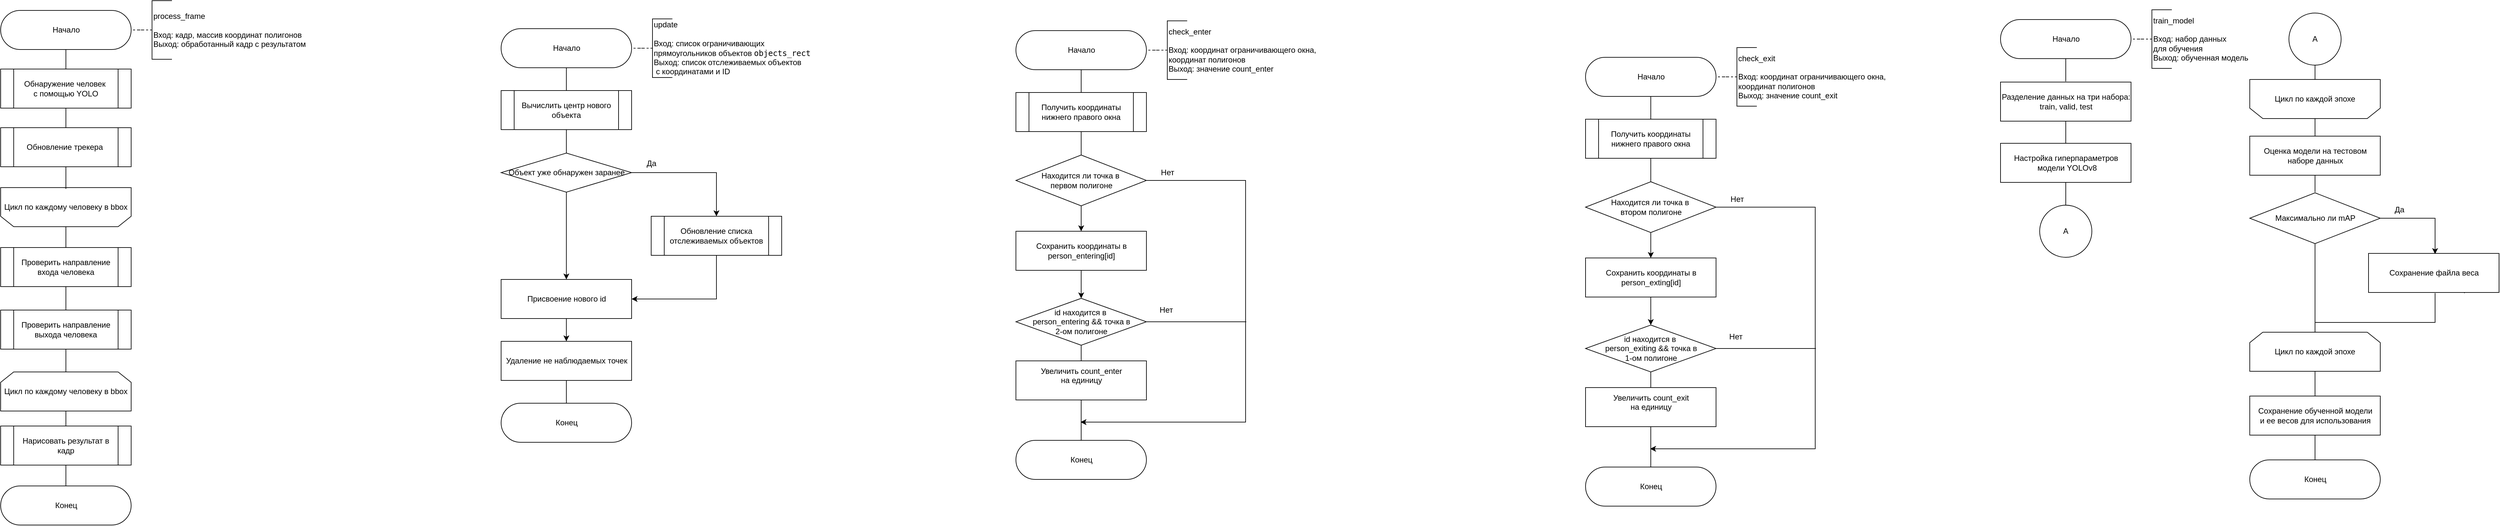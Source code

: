 <mxfile version="26.2.12">
  <diagram name="Page-1" id="qE2UqkFCbx_R0htO_TXS">
    <mxGraphModel dx="1904" dy="1001" grid="0" gridSize="10" guides="1" tooltips="1" connect="1" arrows="1" fold="1" page="1" pageScale="1" pageWidth="827" pageHeight="1169" math="0" shadow="0">
      <root>
        <mxCell id="0" />
        <mxCell id="1" parent="0" />
        <mxCell id="5S47eN_YAXZxguMYoJv3-2" style="edgeStyle=none;html=1;exitX=0.5;exitY=0.5;exitDx=0;exitDy=30;exitPerimeter=0;entryX=0.5;entryY=0;entryDx=0;entryDy=0;endArrow=none;endFill=0;" parent="1" source="5S47eN_YAXZxguMYoJv3-3" edge="1">
          <mxGeometry relative="1" as="geometry">
            <mxPoint x="401" y="188" as="targetPoint" />
          </mxGeometry>
        </mxCell>
        <mxCell id="5S47eN_YAXZxguMYoJv3-3" value="Начало" style="html=1;dashed=0;whitespace=wrap;shape=mxgraph.dfd.start" parent="1" vertex="1">
          <mxGeometry x="301" y="98" width="200" height="60" as="geometry" />
        </mxCell>
        <mxCell id="5S47eN_YAXZxguMYoJv3-4" value="" style="edgeStyle=orthogonalEdgeStyle;rounded=0;orthogonalLoop=1;jettySize=auto;html=1;endArrow=none;endFill=0;dashed=1;" parent="1" source="5S47eN_YAXZxguMYoJv3-5" target="5S47eN_YAXZxguMYoJv3-3" edge="1">
          <mxGeometry relative="1" as="geometry" />
        </mxCell>
        <mxCell id="5S47eN_YAXZxguMYoJv3-5" value="process_frame&lt;br&gt;&lt;br&gt;Вход: кадр, массив координат полигонов&lt;br&gt;Выход: обработанный кадр с результатом" style="html=1;dashed=0;whitespace=wrap;shape=partialRectangle;right=0;align=left;" parent="1" vertex="1">
          <mxGeometry x="533" y="83" width="30" height="90" as="geometry" />
        </mxCell>
        <mxCell id="5S47eN_YAXZxguMYoJv3-6" style="edgeStyle=none;html=1;exitX=0.5;exitY=1;exitDx=0;exitDy=0;entryX=0.5;entryY=0;entryDx=0;entryDy=0;endArrow=none;endFill=0;" parent="1" edge="1">
          <mxGeometry relative="1" as="geometry">
            <mxPoint x="401" y="248" as="sourcePoint" />
            <mxPoint x="401" y="278" as="targetPoint" />
          </mxGeometry>
        </mxCell>
        <mxCell id="5S47eN_YAXZxguMYoJv3-10" style="edgeStyle=orthogonalEdgeStyle;rounded=0;orthogonalLoop=1;jettySize=auto;html=1;exitX=1;exitY=0.5;exitDx=0;exitDy=0;endArrow=classic;endFill=1;entryX=0.5;entryY=0;entryDx=0;entryDy=0;" parent="1" source="5S47eN_YAXZxguMYoJv3-12" target="5S47eN_YAXZxguMYoJv3-48" edge="1">
          <mxGeometry relative="1" as="geometry">
            <mxPoint x="1326" y="406" as="targetPoint" />
          </mxGeometry>
        </mxCell>
        <mxCell id="5S47eN_YAXZxguMYoJv3-11" style="edgeStyle=orthogonalEdgeStyle;html=1;exitX=0.5;exitY=1;exitDx=0;exitDy=0;entryX=0.5;entryY=0;entryDx=0;entryDy=0;endArrow=classic;endFill=1;rounded=0;" parent="1" source="5S47eN_YAXZxguMYoJv3-12" target="5S47eN_YAXZxguMYoJv3-19" edge="1">
          <mxGeometry relative="1" as="geometry" />
        </mxCell>
        <mxCell id="5S47eN_YAXZxguMYoJv3-12" value="Объект уже обнаружен заранее" style="shape=rhombus;html=1;dashed=0;whitespace=wrap;perimeter=rhombusPerimeter;" parent="1" vertex="1">
          <mxGeometry x="1068" y="317" width="200" height="60" as="geometry" />
        </mxCell>
        <mxCell id="5S47eN_YAXZxguMYoJv3-13" value="Да" style="text;html=1;align=center;verticalAlign=middle;resizable=0;points=[];autosize=1;strokeColor=none;" parent="1" vertex="1">
          <mxGeometry x="1283" y="323" width="30" height="20" as="geometry" />
        </mxCell>
        <mxCell id="5S47eN_YAXZxguMYoJv3-19" value="Присвоение нового id" style="html=1;dashed=0;whitespace=wrap;" parent="1" vertex="1">
          <mxGeometry x="1068" y="511" width="200" height="60" as="geometry" />
        </mxCell>
        <mxCell id="5S47eN_YAXZxguMYoJv3-20" style="edgeStyle=orthogonalEdgeStyle;rounded=0;html=1;exitX=0.5;exitY=0;exitDx=0;exitDy=0;entryX=0.5;entryY=0;entryDx=0;entryDy=0;endArrow=none;endFill=0;" parent="1" source="5S47eN_YAXZxguMYoJv3-21" target="5S47eN_YAXZxguMYoJv3-24" edge="1">
          <mxGeometry relative="1" as="geometry" />
        </mxCell>
        <mxCell id="5S47eN_YAXZxguMYoJv3-21" value="Цикл по каждому человеку в bbox" style="shape=loopLimit;whiteSpace=wrap;html=1;strokeWidth=1;direction=west;" parent="1" vertex="1">
          <mxGeometry x="301" y="370" width="200" height="60" as="geometry" />
        </mxCell>
        <mxCell id="5S47eN_YAXZxguMYoJv3-22" value="Конец" style="html=1;dashed=0;whitespace=wrap;shape=mxgraph.dfd.start" parent="1" vertex="1">
          <mxGeometry x="301" y="828" width="200" height="60" as="geometry" />
        </mxCell>
        <mxCell id="5S47eN_YAXZxguMYoJv3-23" style="edgeStyle=orthogonalEdgeStyle;rounded=0;html=1;exitX=0.5;exitY=1;exitDx=0;exitDy=0;entryX=0.5;entryY=0;entryDx=0;entryDy=0;endArrow=none;endFill=0;" parent="1" source="5S47eN_YAXZxguMYoJv3-24" target="5S47eN_YAXZxguMYoJv3-26" edge="1">
          <mxGeometry relative="1" as="geometry" />
        </mxCell>
        <mxCell id="5S47eN_YAXZxguMYoJv3-24" value="Проверить направление&lt;div&gt;входа человека&lt;/div&gt;" style="shape=process;whiteSpace=wrap;html=1;backgroundOutline=1;" parent="1" vertex="1">
          <mxGeometry x="301" y="462" width="200" height="60" as="geometry" />
        </mxCell>
        <mxCell id="5S47eN_YAXZxguMYoJv3-25" style="edgeStyle=orthogonalEdgeStyle;rounded=0;html=1;exitX=0.5;exitY=1;exitDx=0;exitDy=0;endArrow=none;endFill=0;" parent="1" source="5S47eN_YAXZxguMYoJv3-26" edge="1">
          <mxGeometry relative="1" as="geometry">
            <mxPoint x="401" y="828" as="targetPoint" />
          </mxGeometry>
        </mxCell>
        <mxCell id="5S47eN_YAXZxguMYoJv3-26" value="Цикл по каждому человеку в bbox" style="shape=loopLimit;whiteSpace=wrap;html=1;direction=east" parent="1" vertex="1">
          <mxGeometry x="301" y="653" width="200" height="60" as="geometry" />
        </mxCell>
        <mxCell id="5S47eN_YAXZxguMYoJv3-32" value="Обнаружение человек&amp;nbsp;&lt;div&gt;с помощью YOLO&lt;/div&gt;" style="shape=process;whiteSpace=wrap;html=1;backgroundOutline=1;" parent="1" vertex="1">
          <mxGeometry x="301" y="188" width="200" height="60" as="geometry" />
        </mxCell>
        <mxCell id="5S47eN_YAXZxguMYoJv3-33" value="Обновление трекера&amp;nbsp;" style="shape=process;whiteSpace=wrap;html=1;backgroundOutline=1;" parent="1" vertex="1">
          <mxGeometry x="301" y="278" width="200" height="60" as="geometry" />
        </mxCell>
        <mxCell id="5S47eN_YAXZxguMYoJv3-35" value="Вычислить центр нового объекта" style="shape=process;whiteSpace=wrap;html=1;backgroundOutline=1;" parent="1" vertex="1">
          <mxGeometry x="1068" y="221" width="200" height="60" as="geometry" />
        </mxCell>
        <mxCell id="5S47eN_YAXZxguMYoJv3-36" value="Проверить направление&lt;div&gt;выхода человека&lt;/div&gt;" style="shape=process;whiteSpace=wrap;html=1;backgroundOutline=1;" parent="1" vertex="1">
          <mxGeometry x="301" y="558" width="200" height="60" as="geometry" />
        </mxCell>
        <mxCell id="5S47eN_YAXZxguMYoJv3-37" value="Нарисовать результат в кадр" style="shape=process;whiteSpace=wrap;html=1;backgroundOutline=1;" parent="1" vertex="1">
          <mxGeometry x="301" y="736" width="200" height="60" as="geometry" />
        </mxCell>
        <mxCell id="5S47eN_YAXZxguMYoJv3-40" value="Начало" style="html=1;dashed=0;whitespace=wrap;shape=mxgraph.dfd.start" parent="1" vertex="1">
          <mxGeometry x="1068" y="126" width="200" height="60" as="geometry" />
        </mxCell>
        <mxCell id="5S47eN_YAXZxguMYoJv3-41" value="" style="edgeStyle=orthogonalEdgeStyle;rounded=0;orthogonalLoop=1;jettySize=auto;html=1;endArrow=none;endFill=0;dashed=1;" parent="1" source="5S47eN_YAXZxguMYoJv3-42" target="5S47eN_YAXZxguMYoJv3-40" edge="1">
          <mxGeometry relative="1" as="geometry" />
        </mxCell>
        <mxCell id="5S47eN_YAXZxguMYoJv3-42" value="update&lt;br&gt;&lt;br&gt;Вход: список ограничивающих&amp;nbsp;&lt;div&gt;прямоугольников объектов &lt;code data-end=&quot;242&quot; data-start=&quot;228&quot;&gt;objects_rect&lt;/code&gt;&lt;br&gt;Выход: список отслеживаемых объектов&lt;/div&gt;&lt;div&gt;&amp;nbsp;с координатами и ID&lt;/div&gt;" style="html=1;dashed=0;whitespace=wrap;shape=partialRectangle;right=0;align=left;" parent="1" vertex="1">
          <mxGeometry x="1300" y="111" width="30" height="90" as="geometry" />
        </mxCell>
        <mxCell id="5S47eN_YAXZxguMYoJv3-45" style="edgeStyle=none;html=1;exitX=0.5;exitY=0.5;exitDx=0;exitDy=30;exitPerimeter=0;entryX=0.5;entryY=0;entryDx=0;entryDy=0;endArrow=none;endFill=0;" parent="1" source="5S47eN_YAXZxguMYoJv3-40" target="5S47eN_YAXZxguMYoJv3-35" edge="1">
          <mxGeometry relative="1" as="geometry">
            <mxPoint x="411" y="168" as="sourcePoint" />
            <mxPoint x="411" y="198" as="targetPoint" />
          </mxGeometry>
        </mxCell>
        <mxCell id="5S47eN_YAXZxguMYoJv3-46" style="edgeStyle=orthogonalEdgeStyle;rounded=0;html=1;exitX=0.5;exitY=1;exitDx=0;exitDy=0;entryX=0.5;entryY=0;entryDx=0;entryDy=0;endArrow=none;endFill=0;" parent="1" source="5S47eN_YAXZxguMYoJv3-35" target="5S47eN_YAXZxguMYoJv3-12" edge="1">
          <mxGeometry relative="1" as="geometry">
            <mxPoint x="1177" y="646" as="sourcePoint" />
            <mxPoint x="1177" y="676" as="targetPoint" />
          </mxGeometry>
        </mxCell>
        <mxCell id="5S47eN_YAXZxguMYoJv3-48" value="Обновление списка отслеживаемых объектов" style="shape=process;whiteSpace=wrap;html=1;backgroundOutline=1;" parent="1" vertex="1">
          <mxGeometry x="1298" y="414" width="200" height="60" as="geometry" />
        </mxCell>
        <mxCell id="5S47eN_YAXZxguMYoJv3-50" value="" style="endArrow=classic;html=1;rounded=0;exitX=0.5;exitY=1;exitDx=0;exitDy=0;entryX=1;entryY=0.5;entryDx=0;entryDy=0;" parent="1" source="5S47eN_YAXZxguMYoJv3-48" target="5S47eN_YAXZxguMYoJv3-19" edge="1">
          <mxGeometry width="50" height="50" relative="1" as="geometry">
            <mxPoint x="950" y="487" as="sourcePoint" />
            <mxPoint x="1000" y="437" as="targetPoint" />
            <Array as="points">
              <mxPoint x="1398" y="541" />
            </Array>
          </mxGeometry>
        </mxCell>
        <mxCell id="5S47eN_YAXZxguMYoJv3-51" value="Удаление не наблюдаемых точек" style="html=1;dashed=0;whitespace=wrap;" parent="1" vertex="1">
          <mxGeometry x="1068" y="606" width="200" height="60" as="geometry" />
        </mxCell>
        <mxCell id="5S47eN_YAXZxguMYoJv3-52" value="" style="endArrow=classic;html=1;rounded=0;entryX=0.5;entryY=0;entryDx=0;entryDy=0;exitX=0.5;exitY=1;exitDx=0;exitDy=0;" parent="1" source="5S47eN_YAXZxguMYoJv3-19" target="5S47eN_YAXZxguMYoJv3-51" edge="1">
          <mxGeometry width="50" height="50" relative="1" as="geometry">
            <mxPoint x="950" y="487" as="sourcePoint" />
            <mxPoint x="1000" y="437" as="targetPoint" />
          </mxGeometry>
        </mxCell>
        <mxCell id="5S47eN_YAXZxguMYoJv3-53" value="Конец" style="html=1;dashed=0;whitespace=wrap;shape=mxgraph.dfd.start" parent="1" vertex="1">
          <mxGeometry x="1068" y="701" width="200" height="60" as="geometry" />
        </mxCell>
        <mxCell id="5S47eN_YAXZxguMYoJv3-54" value="" style="endArrow=none;html=1;rounded=0;exitX=0.5;exitY=0.5;exitDx=0;exitDy=-30;exitPerimeter=0;entryX=0.5;entryY=1;entryDx=0;entryDy=0;" parent="1" source="5S47eN_YAXZxguMYoJv3-53" target="5S47eN_YAXZxguMYoJv3-51" edge="1">
          <mxGeometry width="50" height="50" relative="1" as="geometry">
            <mxPoint x="1454" y="395" as="sourcePoint" />
            <mxPoint x="1504" y="345" as="targetPoint" />
          </mxGeometry>
        </mxCell>
        <mxCell id="5S47eN_YAXZxguMYoJv3-55" style="edgeStyle=orthogonalEdgeStyle;rounded=0;html=1;exitX=0.5;exitY=1;exitDx=0;exitDy=0;endArrow=none;endFill=0;" parent="1" source="5S47eN_YAXZxguMYoJv3-33" edge="1">
          <mxGeometry relative="1" as="geometry">
            <mxPoint x="411" y="440" as="sourcePoint" />
            <mxPoint x="401" y="372" as="targetPoint" />
          </mxGeometry>
        </mxCell>
        <mxCell id="5S47eN_YAXZxguMYoJv3-56" style="edgeStyle=orthogonalEdgeStyle;rounded=0;orthogonalLoop=1;jettySize=auto;html=1;exitX=1;exitY=0.5;exitDx=0;exitDy=0;endArrow=classic;endFill=1;" parent="1" source="5S47eN_YAXZxguMYoJv3-58" edge="1">
          <mxGeometry relative="1" as="geometry">
            <mxPoint x="1956" y="730" as="targetPoint" />
            <Array as="points">
              <mxPoint x="2209" y="359" />
              <mxPoint x="2209" y="730" />
              <mxPoint x="1957" y="730" />
            </Array>
          </mxGeometry>
        </mxCell>
        <mxCell id="5S47eN_YAXZxguMYoJv3-57" style="edgeStyle=orthogonalEdgeStyle;html=1;exitX=0.5;exitY=1;exitDx=0;exitDy=0;entryX=0.5;entryY=0;entryDx=0;entryDy=0;endArrow=classic;endFill=1;rounded=0;" parent="1" source="5S47eN_YAXZxguMYoJv3-58" target="5S47eN_YAXZxguMYoJv3-60" edge="1">
          <mxGeometry relative="1" as="geometry" />
        </mxCell>
        <mxCell id="5S47eN_YAXZxguMYoJv3-58" value="Находится ли точка в&amp;nbsp;&lt;div&gt;первом&amp;nbsp;&lt;span style=&quot;background-color: transparent; color: light-dark(rgb(0, 0, 0), rgb(255, 255, 255));&quot;&gt;полигоне&lt;/span&gt;&lt;/div&gt;" style="shape=rhombus;html=1;dashed=0;whitespace=wrap;perimeter=rhombusPerimeter;" parent="1" vertex="1">
          <mxGeometry x="1857" y="320" width="200" height="78" as="geometry" />
        </mxCell>
        <mxCell id="5S47eN_YAXZxguMYoJv3-59" value="Нет" style="text;html=1;align=center;verticalAlign=middle;resizable=0;points=[];autosize=1;strokeColor=none;" parent="1" vertex="1">
          <mxGeometry x="2070" y="334" width="38" height="26" as="geometry" />
        </mxCell>
        <mxCell id="5S47eN_YAXZxguMYoJv3-60" value="Сохранить координаты в&lt;div&gt;person_entering[id]&lt;/div&gt;" style="html=1;dashed=0;whitespace=wrap;" parent="1" vertex="1">
          <mxGeometry x="1857" y="437" width="200" height="60" as="geometry" />
        </mxCell>
        <mxCell id="5S47eN_YAXZxguMYoJv3-61" value="Получить координаты нижнего правого окна" style="shape=process;whiteSpace=wrap;html=1;backgroundOutline=1;" parent="1" vertex="1">
          <mxGeometry x="1857" y="224" width="200" height="60" as="geometry" />
        </mxCell>
        <mxCell id="5S47eN_YAXZxguMYoJv3-62" value="Начало" style="html=1;dashed=0;whitespace=wrap;shape=mxgraph.dfd.start" parent="1" vertex="1">
          <mxGeometry x="1857" y="129" width="200" height="60" as="geometry" />
        </mxCell>
        <mxCell id="5S47eN_YAXZxguMYoJv3-63" value="" style="edgeStyle=orthogonalEdgeStyle;rounded=0;orthogonalLoop=1;jettySize=auto;html=1;endArrow=none;endFill=0;dashed=1;" parent="1" source="5S47eN_YAXZxguMYoJv3-64" target="5S47eN_YAXZxguMYoJv3-62" edge="1">
          <mxGeometry relative="1" as="geometry" />
        </mxCell>
        <mxCell id="5S47eN_YAXZxguMYoJv3-64" value="check_enter&lt;br&gt;&lt;br&gt;Вход: координат ограничивающего окна,&lt;div&gt;координат полигонов&lt;div&gt;Выход: значение count_enter&lt;/div&gt;&lt;/div&gt;" style="html=1;dashed=0;whitespace=wrap;shape=partialRectangle;right=0;align=left;" parent="1" vertex="1">
          <mxGeometry x="2089" y="114" width="30" height="90" as="geometry" />
        </mxCell>
        <mxCell id="5S47eN_YAXZxguMYoJv3-65" style="edgeStyle=none;html=1;exitX=0.5;exitY=0.5;exitDx=0;exitDy=30;exitPerimeter=0;entryX=0.5;entryY=0;entryDx=0;entryDy=0;endArrow=none;endFill=0;" parent="1" source="5S47eN_YAXZxguMYoJv3-62" target="5S47eN_YAXZxguMYoJv3-61" edge="1">
          <mxGeometry relative="1" as="geometry">
            <mxPoint x="1200" y="171" as="sourcePoint" />
            <mxPoint x="1200" y="201" as="targetPoint" />
          </mxGeometry>
        </mxCell>
        <mxCell id="5S47eN_YAXZxguMYoJv3-66" style="edgeStyle=orthogonalEdgeStyle;rounded=0;html=1;exitX=0.5;exitY=1;exitDx=0;exitDy=0;entryX=0.5;entryY=0;entryDx=0;entryDy=0;endArrow=none;endFill=0;" parent="1" source="5S47eN_YAXZxguMYoJv3-61" target="5S47eN_YAXZxguMYoJv3-58" edge="1">
          <mxGeometry relative="1" as="geometry">
            <mxPoint x="1966" y="649" as="sourcePoint" />
            <mxPoint x="1966" y="679" as="targetPoint" />
          </mxGeometry>
        </mxCell>
        <mxCell id="5S47eN_YAXZxguMYoJv3-70" value="" style="endArrow=classic;html=1;rounded=0;entryX=0.5;entryY=0;entryDx=0;entryDy=0;exitX=0.5;exitY=1;exitDx=0;exitDy=0;" parent="1" source="5S47eN_YAXZxguMYoJv3-60" target="5S47eN_YAXZxguMYoJv3-74" edge="1">
          <mxGeometry width="50" height="50" relative="1" as="geometry">
            <mxPoint x="1739" y="490" as="sourcePoint" />
            <mxPoint x="1957" y="609" as="targetPoint" />
          </mxGeometry>
        </mxCell>
        <mxCell id="5S47eN_YAXZxguMYoJv3-71" value="Конец" style="html=1;dashed=0;whitespace=wrap;shape=mxgraph.dfd.start" parent="1" vertex="1">
          <mxGeometry x="1857" y="758" width="200" height="60" as="geometry" />
        </mxCell>
        <mxCell id="5S47eN_YAXZxguMYoJv3-72" value="" style="endArrow=none;html=1;rounded=0;exitX=0.5;exitY=0.5;exitDx=0;exitDy=-30;exitPerimeter=0;entryX=0.5;entryY=1;entryDx=0;entryDy=0;" parent="1" source="5S47eN_YAXZxguMYoJv3-71" target="5S47eN_YAXZxguMYoJv3-78" edge="1">
          <mxGeometry width="50" height="50" relative="1" as="geometry">
            <mxPoint x="2243" y="452" as="sourcePoint" />
            <mxPoint x="1957" y="723" as="targetPoint" />
          </mxGeometry>
        </mxCell>
        <mxCell id="5S47eN_YAXZxguMYoJv3-74" value="id находится в&amp;nbsp;&lt;div&gt;person_entering&amp;nbsp;&lt;span style=&quot;background-color: transparent; color: light-dark(rgb(0, 0, 0), rgb(255, 255, 255));&quot;&gt;&amp;amp;&amp;amp; точка в&lt;/span&gt;&lt;div&gt;2-ом полигоне&lt;/div&gt;&lt;/div&gt;" style="shape=rhombus;html=1;dashed=0;whitespace=wrap;perimeter=rhombusPerimeter;" parent="1" vertex="1">
          <mxGeometry x="1857" y="540" width="200" height="72" as="geometry" />
        </mxCell>
        <mxCell id="5S47eN_YAXZxguMYoJv3-76" value="" style="endArrow=none;html=1;rounded=0;exitX=1;exitY=0.5;exitDx=0;exitDy=0;" parent="1" edge="1">
          <mxGeometry width="50" height="50" relative="1" as="geometry">
            <mxPoint x="2056" y="576" as="sourcePoint" />
            <mxPoint x="2210" y="576" as="targetPoint" />
          </mxGeometry>
        </mxCell>
        <mxCell id="5S47eN_YAXZxguMYoJv3-77" value="Нет" style="text;html=1;align=center;verticalAlign=middle;resizable=0;points=[];autosize=1;strokeColor=none;" parent="1" vertex="1">
          <mxGeometry x="2068" y="545" width="38" height="26" as="geometry" />
        </mxCell>
        <mxCell id="5S47eN_YAXZxguMYoJv3-78" value="Увеличить count_enter&lt;div&gt;на единицу&lt;div&gt;&lt;br&gt;&lt;/div&gt;&lt;/div&gt;" style="html=1;dashed=0;whitespace=wrap;" parent="1" vertex="1">
          <mxGeometry x="1857" y="636" width="200" height="60" as="geometry" />
        </mxCell>
        <mxCell id="5S47eN_YAXZxguMYoJv3-79" value="" style="endArrow=none;html=1;rounded=0;exitX=0.5;exitY=1;exitDx=0;exitDy=0;entryX=0.5;entryY=0;entryDx=0;entryDy=0;" parent="1" source="5S47eN_YAXZxguMYoJv3-74" target="5S47eN_YAXZxguMYoJv3-78" edge="1">
          <mxGeometry width="50" height="50" relative="1" as="geometry">
            <mxPoint x="2066" y="644" as="sourcePoint" />
            <mxPoint x="2116" y="594" as="targetPoint" />
          </mxGeometry>
        </mxCell>
        <mxCell id="5S47eN_YAXZxguMYoJv3-81" style="edgeStyle=orthogonalEdgeStyle;rounded=0;orthogonalLoop=1;jettySize=auto;html=1;exitX=1;exitY=0.5;exitDx=0;exitDy=0;endArrow=classic;endFill=1;" parent="1" source="5S47eN_YAXZxguMYoJv3-83" edge="1">
          <mxGeometry relative="1" as="geometry">
            <mxPoint x="2829" y="771" as="targetPoint" />
            <Array as="points">
              <mxPoint x="3082" y="400" />
              <mxPoint x="3082" y="771" />
              <mxPoint x="2830" y="771" />
            </Array>
          </mxGeometry>
        </mxCell>
        <mxCell id="5S47eN_YAXZxguMYoJv3-82" style="edgeStyle=orthogonalEdgeStyle;html=1;exitX=0.5;exitY=1;exitDx=0;exitDy=0;entryX=0.5;entryY=0;entryDx=0;entryDy=0;endArrow=classic;endFill=1;rounded=0;" parent="1" source="5S47eN_YAXZxguMYoJv3-83" target="5S47eN_YAXZxguMYoJv3-85" edge="1">
          <mxGeometry relative="1" as="geometry" />
        </mxCell>
        <mxCell id="5S47eN_YAXZxguMYoJv3-83" value="Находится ли точка в&amp;nbsp;&lt;div&gt;втором&amp;nbsp;&lt;span style=&quot;background-color: transparent; color: light-dark(rgb(0, 0, 0), rgb(255, 255, 255));&quot;&gt;полигоне&lt;/span&gt;&lt;/div&gt;" style="shape=rhombus;html=1;dashed=0;whitespace=wrap;perimeter=rhombusPerimeter;" parent="1" vertex="1">
          <mxGeometry x="2730" y="361" width="200" height="78" as="geometry" />
        </mxCell>
        <mxCell id="5S47eN_YAXZxguMYoJv3-84" value="Нет" style="text;html=1;align=center;verticalAlign=middle;resizable=0;points=[];autosize=1;strokeColor=none;" parent="1" vertex="1">
          <mxGeometry x="2943" y="375" width="38" height="26" as="geometry" />
        </mxCell>
        <mxCell id="5S47eN_YAXZxguMYoJv3-85" value="Сохранить координаты в&lt;div&gt;person_exting[id]&lt;/div&gt;" style="html=1;dashed=0;whitespace=wrap;" parent="1" vertex="1">
          <mxGeometry x="2730" y="478" width="200" height="60" as="geometry" />
        </mxCell>
        <mxCell id="5S47eN_YAXZxguMYoJv3-86" value="Получить координаты нижнего правого окна" style="shape=process;whiteSpace=wrap;html=1;backgroundOutline=1;" parent="1" vertex="1">
          <mxGeometry x="2730" y="265" width="200" height="60" as="geometry" />
        </mxCell>
        <mxCell id="5S47eN_YAXZxguMYoJv3-87" value="Начало" style="html=1;dashed=0;whitespace=wrap;shape=mxgraph.dfd.start" parent="1" vertex="1">
          <mxGeometry x="2730" y="170" width="200" height="60" as="geometry" />
        </mxCell>
        <mxCell id="5S47eN_YAXZxguMYoJv3-88" value="" style="edgeStyle=orthogonalEdgeStyle;rounded=0;orthogonalLoop=1;jettySize=auto;html=1;endArrow=none;endFill=0;dashed=1;" parent="1" source="5S47eN_YAXZxguMYoJv3-89" target="5S47eN_YAXZxguMYoJv3-87" edge="1">
          <mxGeometry relative="1" as="geometry" />
        </mxCell>
        <mxCell id="5S47eN_YAXZxguMYoJv3-89" value="check_exit&lt;br&gt;&lt;br&gt;Вход: координат ограничивающего окна,&lt;div&gt;координат полигонов&lt;div&gt;Выход: значение count_exit&lt;/div&gt;&lt;/div&gt;" style="html=1;dashed=0;whitespace=wrap;shape=partialRectangle;right=0;align=left;" parent="1" vertex="1">
          <mxGeometry x="2962" y="155" width="30" height="90" as="geometry" />
        </mxCell>
        <mxCell id="5S47eN_YAXZxguMYoJv3-90" style="edgeStyle=none;html=1;exitX=0.5;exitY=0.5;exitDx=0;exitDy=30;exitPerimeter=0;entryX=0.5;entryY=0;entryDx=0;entryDy=0;endArrow=none;endFill=0;" parent="1" source="5S47eN_YAXZxguMYoJv3-87" target="5S47eN_YAXZxguMYoJv3-86" edge="1">
          <mxGeometry relative="1" as="geometry">
            <mxPoint x="2073" y="212" as="sourcePoint" />
            <mxPoint x="2073" y="242" as="targetPoint" />
          </mxGeometry>
        </mxCell>
        <mxCell id="5S47eN_YAXZxguMYoJv3-91" style="edgeStyle=orthogonalEdgeStyle;rounded=0;html=1;exitX=0.5;exitY=1;exitDx=0;exitDy=0;entryX=0.5;entryY=0;entryDx=0;entryDy=0;endArrow=none;endFill=0;" parent="1" source="5S47eN_YAXZxguMYoJv3-86" target="5S47eN_YAXZxguMYoJv3-83" edge="1">
          <mxGeometry relative="1" as="geometry">
            <mxPoint x="2839" y="690" as="sourcePoint" />
            <mxPoint x="2839" y="720" as="targetPoint" />
          </mxGeometry>
        </mxCell>
        <mxCell id="5S47eN_YAXZxguMYoJv3-92" value="" style="endArrow=classic;html=1;rounded=0;entryX=0.5;entryY=0;entryDx=0;entryDy=0;exitX=0.5;exitY=1;exitDx=0;exitDy=0;" parent="1" source="5S47eN_YAXZxguMYoJv3-85" target="5S47eN_YAXZxguMYoJv3-95" edge="1">
          <mxGeometry width="50" height="50" relative="1" as="geometry">
            <mxPoint x="2612" y="531" as="sourcePoint" />
            <mxPoint x="2830" y="650" as="targetPoint" />
          </mxGeometry>
        </mxCell>
        <mxCell id="5S47eN_YAXZxguMYoJv3-93" value="Конец" style="html=1;dashed=0;whitespace=wrap;shape=mxgraph.dfd.start" parent="1" vertex="1">
          <mxGeometry x="2730" y="799" width="200" height="60" as="geometry" />
        </mxCell>
        <mxCell id="5S47eN_YAXZxguMYoJv3-94" value="" style="endArrow=none;html=1;rounded=0;exitX=0.5;exitY=0.5;exitDx=0;exitDy=-30;exitPerimeter=0;entryX=0.5;entryY=1;entryDx=0;entryDy=0;" parent="1" source="5S47eN_YAXZxguMYoJv3-93" target="5S47eN_YAXZxguMYoJv3-98" edge="1">
          <mxGeometry width="50" height="50" relative="1" as="geometry">
            <mxPoint x="3116" y="493" as="sourcePoint" />
            <mxPoint x="2830" y="764" as="targetPoint" />
          </mxGeometry>
        </mxCell>
        <mxCell id="5S47eN_YAXZxguMYoJv3-95" value="id находится в&amp;nbsp;&lt;div&gt;person_exiting&amp;nbsp;&lt;span style=&quot;background-color: transparent; color: light-dark(rgb(0, 0, 0), rgb(255, 255, 255));&quot;&gt;&amp;amp;&amp;amp; точка в&lt;/span&gt;&lt;div&gt;1-ом полигоне&lt;/div&gt;&lt;/div&gt;" style="shape=rhombus;html=1;dashed=0;whitespace=wrap;perimeter=rhombusPerimeter;" parent="1" vertex="1">
          <mxGeometry x="2730" y="581" width="200" height="72" as="geometry" />
        </mxCell>
        <mxCell id="5S47eN_YAXZxguMYoJv3-96" value="" style="endArrow=none;html=1;rounded=0;exitX=1;exitY=0.5;exitDx=0;exitDy=0;" parent="1" edge="1">
          <mxGeometry width="50" height="50" relative="1" as="geometry">
            <mxPoint x="2929" y="617" as="sourcePoint" />
            <mxPoint x="3083" y="617" as="targetPoint" />
          </mxGeometry>
        </mxCell>
        <mxCell id="5S47eN_YAXZxguMYoJv3-97" value="Нет" style="text;html=1;align=center;verticalAlign=middle;resizable=0;points=[];autosize=1;strokeColor=none;" parent="1" vertex="1">
          <mxGeometry x="2941" y="586" width="38" height="26" as="geometry" />
        </mxCell>
        <mxCell id="5S47eN_YAXZxguMYoJv3-98" value="Увеличить count_exit&lt;div&gt;на единицу&lt;div&gt;&lt;br&gt;&lt;/div&gt;&lt;/div&gt;" style="html=1;dashed=0;whitespace=wrap;" parent="1" vertex="1">
          <mxGeometry x="2730" y="677" width="200" height="60" as="geometry" />
        </mxCell>
        <mxCell id="5S47eN_YAXZxguMYoJv3-99" value="" style="endArrow=none;html=1;rounded=0;exitX=0.5;exitY=1;exitDx=0;exitDy=0;entryX=0.5;entryY=0;entryDx=0;entryDy=0;" parent="1" source="5S47eN_YAXZxguMYoJv3-95" target="5S47eN_YAXZxguMYoJv3-98" edge="1">
          <mxGeometry width="50" height="50" relative="1" as="geometry">
            <mxPoint x="2939" y="685" as="sourcePoint" />
            <mxPoint x="2989" y="635" as="targetPoint" />
          </mxGeometry>
        </mxCell>
        <mxCell id="F9vclEkzdY7GysqwmZfO-7" value="Начало" style="html=1;dashed=0;whitespace=wrap;shape=mxgraph.dfd.start" vertex="1" parent="1">
          <mxGeometry x="3366" y="112" width="200" height="60" as="geometry" />
        </mxCell>
        <mxCell id="F9vclEkzdY7GysqwmZfO-8" value="" style="edgeStyle=orthogonalEdgeStyle;rounded=0;orthogonalLoop=1;jettySize=auto;html=1;endArrow=none;endFill=0;dashed=1;" edge="1" parent="1" source="F9vclEkzdY7GysqwmZfO-9" target="F9vclEkzdY7GysqwmZfO-7">
          <mxGeometry relative="1" as="geometry" />
        </mxCell>
        <mxCell id="F9vclEkzdY7GysqwmZfO-9" value="train_model&lt;br&gt;&lt;br&gt;Вход: набор данных&lt;div&gt;для обучения&lt;div&gt;&lt;div&gt;Выход: обученная&amp;nbsp;&lt;span style=&quot;background-color: transparent; color: light-dark(rgb(0, 0, 0), rgb(255, 255, 255));&quot;&gt;модель&lt;/span&gt;&lt;/div&gt;&lt;/div&gt;&lt;/div&gt;" style="html=1;dashed=0;whitespace=wrap;shape=partialRectangle;right=0;align=left;" vertex="1" parent="1">
          <mxGeometry x="3598" y="97" width="30" height="90" as="geometry" />
        </mxCell>
        <mxCell id="F9vclEkzdY7GysqwmZfO-10" style="edgeStyle=none;html=1;exitX=0.5;exitY=0.5;exitDx=0;exitDy=30;exitPerimeter=0;entryX=0.5;entryY=0;entryDx=0;entryDy=0;endArrow=none;endFill=0;" edge="1" parent="1" source="F9vclEkzdY7GysqwmZfO-7">
          <mxGeometry relative="1" as="geometry">
            <mxPoint x="2709" y="154" as="sourcePoint" />
            <mxPoint x="3466" y="207" as="targetPoint" />
          </mxGeometry>
        </mxCell>
        <mxCell id="F9vclEkzdY7GysqwmZfO-13" value="Конец" style="html=1;dashed=0;whitespace=wrap;shape=mxgraph.dfd.start" vertex="1" parent="1">
          <mxGeometry x="3748" y="788" width="200" height="60" as="geometry" />
        </mxCell>
        <mxCell id="F9vclEkzdY7GysqwmZfO-17" value="Да" style="text;html=1;align=center;verticalAlign=middle;resizable=0;points=[];autosize=1;strokeColor=none;" vertex="1" parent="1">
          <mxGeometry x="3960" y="391" width="33" height="26" as="geometry" />
        </mxCell>
        <mxCell id="F9vclEkzdY7GysqwmZfO-18" value="&lt;div&gt;&lt;div&gt;Сохранение обученной модели&lt;/div&gt;&lt;/div&gt;&lt;div&gt;и ее весов для использования&lt;/div&gt;" style="html=1;dashed=0;whitespace=wrap;" vertex="1" parent="1">
          <mxGeometry x="3748" y="690" width="200" height="60" as="geometry" />
        </mxCell>
        <mxCell id="F9vclEkzdY7GysqwmZfO-19" value="" style="endArrow=none;html=1;rounded=0;exitX=0.5;exitY=1;exitDx=0;exitDy=0;entryX=0.5;entryY=0;entryDx=0;entryDy=0;" edge="1" parent="1">
          <mxGeometry width="50" height="50" relative="1" as="geometry">
            <mxPoint x="4077" y="508" as="sourcePoint" />
            <mxPoint x="4077" y="532" as="targetPoint" />
          </mxGeometry>
        </mxCell>
        <mxCell id="F9vclEkzdY7GysqwmZfO-20" value="Разделение данных на три набора:&lt;div&gt;train, valid, test&lt;/div&gt;" style="html=1;dashed=0;whitespace=wrap;" vertex="1" parent="1">
          <mxGeometry x="3366" y="208" width="200" height="60" as="geometry" />
        </mxCell>
        <mxCell id="F9vclEkzdY7GysqwmZfO-21" value="Настройка гиперпараметров&lt;div&gt;&amp;nbsp;модели YOLOv8&lt;/div&gt;" style="html=1;dashed=0;whitespace=wrap;" vertex="1" parent="1">
          <mxGeometry x="3366" y="302" width="200" height="60" as="geometry" />
        </mxCell>
        <mxCell id="F9vclEkzdY7GysqwmZfO-23" value="" style="endArrow=none;html=1;rounded=0;entryX=0.5;entryY=1;entryDx=0;entryDy=0;exitX=0.5;exitY=0;exitDx=0;exitDy=0;" edge="1" parent="1" source="F9vclEkzdY7GysqwmZfO-21" target="F9vclEkzdY7GysqwmZfO-20">
          <mxGeometry width="50" height="50" relative="1" as="geometry">
            <mxPoint x="3444" y="521" as="sourcePoint" />
            <mxPoint x="3494" y="471" as="targetPoint" />
          </mxGeometry>
        </mxCell>
        <mxCell id="F9vclEkzdY7GysqwmZfO-24" value="A" style="ellipse;whiteSpace=wrap;html=1;aspect=fixed;" vertex="1" parent="1">
          <mxGeometry x="3426" y="397" width="80" height="80" as="geometry" />
        </mxCell>
        <mxCell id="F9vclEkzdY7GysqwmZfO-25" value="" style="endArrow=none;html=1;rounded=0;entryX=0.5;entryY=1;entryDx=0;entryDy=0;exitX=0.5;exitY=0;exitDx=0;exitDy=0;" edge="1" parent="1" source="F9vclEkzdY7GysqwmZfO-24" target="F9vclEkzdY7GysqwmZfO-21">
          <mxGeometry width="50" height="50" relative="1" as="geometry">
            <mxPoint x="3444" y="521" as="sourcePoint" />
            <mxPoint x="3494" y="471" as="targetPoint" />
          </mxGeometry>
        </mxCell>
        <mxCell id="F9vclEkzdY7GysqwmZfO-26" value="A" style="ellipse;whiteSpace=wrap;html=1;aspect=fixed;" vertex="1" parent="1">
          <mxGeometry x="3808" y="102" width="80" height="80" as="geometry" />
        </mxCell>
        <mxCell id="F9vclEkzdY7GysqwmZfO-27" value="" style="endArrow=none;html=1;rounded=0;entryX=0.5;entryY=1;entryDx=0;entryDy=0;exitX=0.5;exitY=0;exitDx=0;exitDy=0;" edge="1" parent="1" target="F9vclEkzdY7GysqwmZfO-26">
          <mxGeometry width="50" height="50" relative="1" as="geometry">
            <mxPoint x="3848" y="206" as="sourcePoint" />
            <mxPoint x="3607" y="369" as="targetPoint" />
          </mxGeometry>
        </mxCell>
        <mxCell id="F9vclEkzdY7GysqwmZfO-28" style="edgeStyle=orthogonalEdgeStyle;rounded=0;html=1;exitX=0.5;exitY=0;exitDx=0;exitDy=0;entryX=0.5;entryY=0;entryDx=0;entryDy=0;endArrow=none;endFill=0;" edge="1" parent="1" source="F9vclEkzdY7GysqwmZfO-29">
          <mxGeometry relative="1" as="geometry">
            <mxPoint x="3848" y="377" as="targetPoint" />
          </mxGeometry>
        </mxCell>
        <mxCell id="F9vclEkzdY7GysqwmZfO-29" value="Цикл по каждой эпохе" style="shape=loopLimit;whiteSpace=wrap;html=1;strokeWidth=1;direction=west;" vertex="1" parent="1">
          <mxGeometry x="3748" y="204" width="200" height="60" as="geometry" />
        </mxCell>
        <mxCell id="F9vclEkzdY7GysqwmZfO-32" value="Цикл по каждой эпохе" style="shape=loopLimit;whiteSpace=wrap;html=1;direction=east" vertex="1" parent="1">
          <mxGeometry x="3748" y="592" width="200" height="60" as="geometry" />
        </mxCell>
        <mxCell id="F9vclEkzdY7GysqwmZfO-34" value="Максимально ли mAP" style="shape=rhombus;html=1;dashed=0;whitespace=wrap;perimeter=rhombusPerimeter;" vertex="1" parent="1">
          <mxGeometry x="3748" y="378" width="200" height="78" as="geometry" />
        </mxCell>
        <mxCell id="F9vclEkzdY7GysqwmZfO-35" value="Сохранение файла веса" style="html=1;dashed=0;whitespace=wrap;" vertex="1" parent="1">
          <mxGeometry x="3930" y="471" width="200" height="60" as="geometry" />
        </mxCell>
        <mxCell id="F9vclEkzdY7GysqwmZfO-37" value="" style="endArrow=classic;html=1;rounded=0;exitX=1;exitY=0.5;exitDx=0;exitDy=0;entryX=0.5;entryY=0;entryDx=0;entryDy=0;" edge="1" parent="1" source="F9vclEkzdY7GysqwmZfO-34">
          <mxGeometry width="50" height="50" relative="1" as="geometry">
            <mxPoint x="3739" y="429" as="sourcePoint" />
            <mxPoint x="4032" y="472.0" as="targetPoint" />
            <Array as="points">
              <mxPoint x="4032" y="417" />
            </Array>
          </mxGeometry>
        </mxCell>
        <mxCell id="F9vclEkzdY7GysqwmZfO-38" value="" style="endArrow=none;html=1;rounded=0;entryX=0.5;entryY=1;entryDx=0;entryDy=0;exitX=0.5;exitY=0;exitDx=0;exitDy=0;" edge="1" parent="1" source="F9vclEkzdY7GysqwmZfO-32">
          <mxGeometry width="50" height="50" relative="1" as="geometry">
            <mxPoint x="3739" y="429" as="sourcePoint" />
            <mxPoint x="4032" y="532" as="targetPoint" />
            <Array as="points">
              <mxPoint x="3848" y="577" />
              <mxPoint x="4032" y="577" />
            </Array>
          </mxGeometry>
        </mxCell>
        <mxCell id="F9vclEkzdY7GysqwmZfO-39" value="" style="endArrow=none;html=1;rounded=0;entryX=0.5;entryY=1;entryDx=0;entryDy=0;exitX=0.5;exitY=0;exitDx=0;exitDy=0;" edge="1" parent="1" source="F9vclEkzdY7GysqwmZfO-32" target="F9vclEkzdY7GysqwmZfO-34">
          <mxGeometry width="50" height="50" relative="1" as="geometry">
            <mxPoint x="3777" y="545" as="sourcePoint" />
            <mxPoint x="3827" y="495" as="targetPoint" />
          </mxGeometry>
        </mxCell>
        <mxCell id="F9vclEkzdY7GysqwmZfO-40" value="Оценка модели на тестовом&lt;div&gt;наборе данных&lt;/div&gt;" style="html=1;dashed=0;whitespace=wrap;" vertex="1" parent="1">
          <mxGeometry x="3748" y="291" width="200" height="60" as="geometry" />
        </mxCell>
        <mxCell id="F9vclEkzdY7GysqwmZfO-43" value="" style="endArrow=none;html=1;rounded=0;exitX=0.5;exitY=0;exitDx=0;exitDy=0;entryX=0.5;entryY=1;entryDx=0;entryDy=0;" edge="1" parent="1" source="F9vclEkzdY7GysqwmZfO-18" target="F9vclEkzdY7GysqwmZfO-32">
          <mxGeometry width="50" height="50" relative="1" as="geometry">
            <mxPoint x="3648" y="525" as="sourcePoint" />
            <mxPoint x="3698" y="475" as="targetPoint" />
          </mxGeometry>
        </mxCell>
        <mxCell id="F9vclEkzdY7GysqwmZfO-44" value="" style="endArrow=none;html=1;rounded=0;exitX=0.5;exitY=0.5;exitDx=0;exitDy=-30;exitPerimeter=0;entryX=0.5;entryY=1;entryDx=0;entryDy=0;" edge="1" parent="1" source="F9vclEkzdY7GysqwmZfO-13" target="F9vclEkzdY7GysqwmZfO-18">
          <mxGeometry width="50" height="50" relative="1" as="geometry">
            <mxPoint x="3648" y="525" as="sourcePoint" />
            <mxPoint x="3698" y="475" as="targetPoint" />
          </mxGeometry>
        </mxCell>
      </root>
    </mxGraphModel>
  </diagram>
</mxfile>
